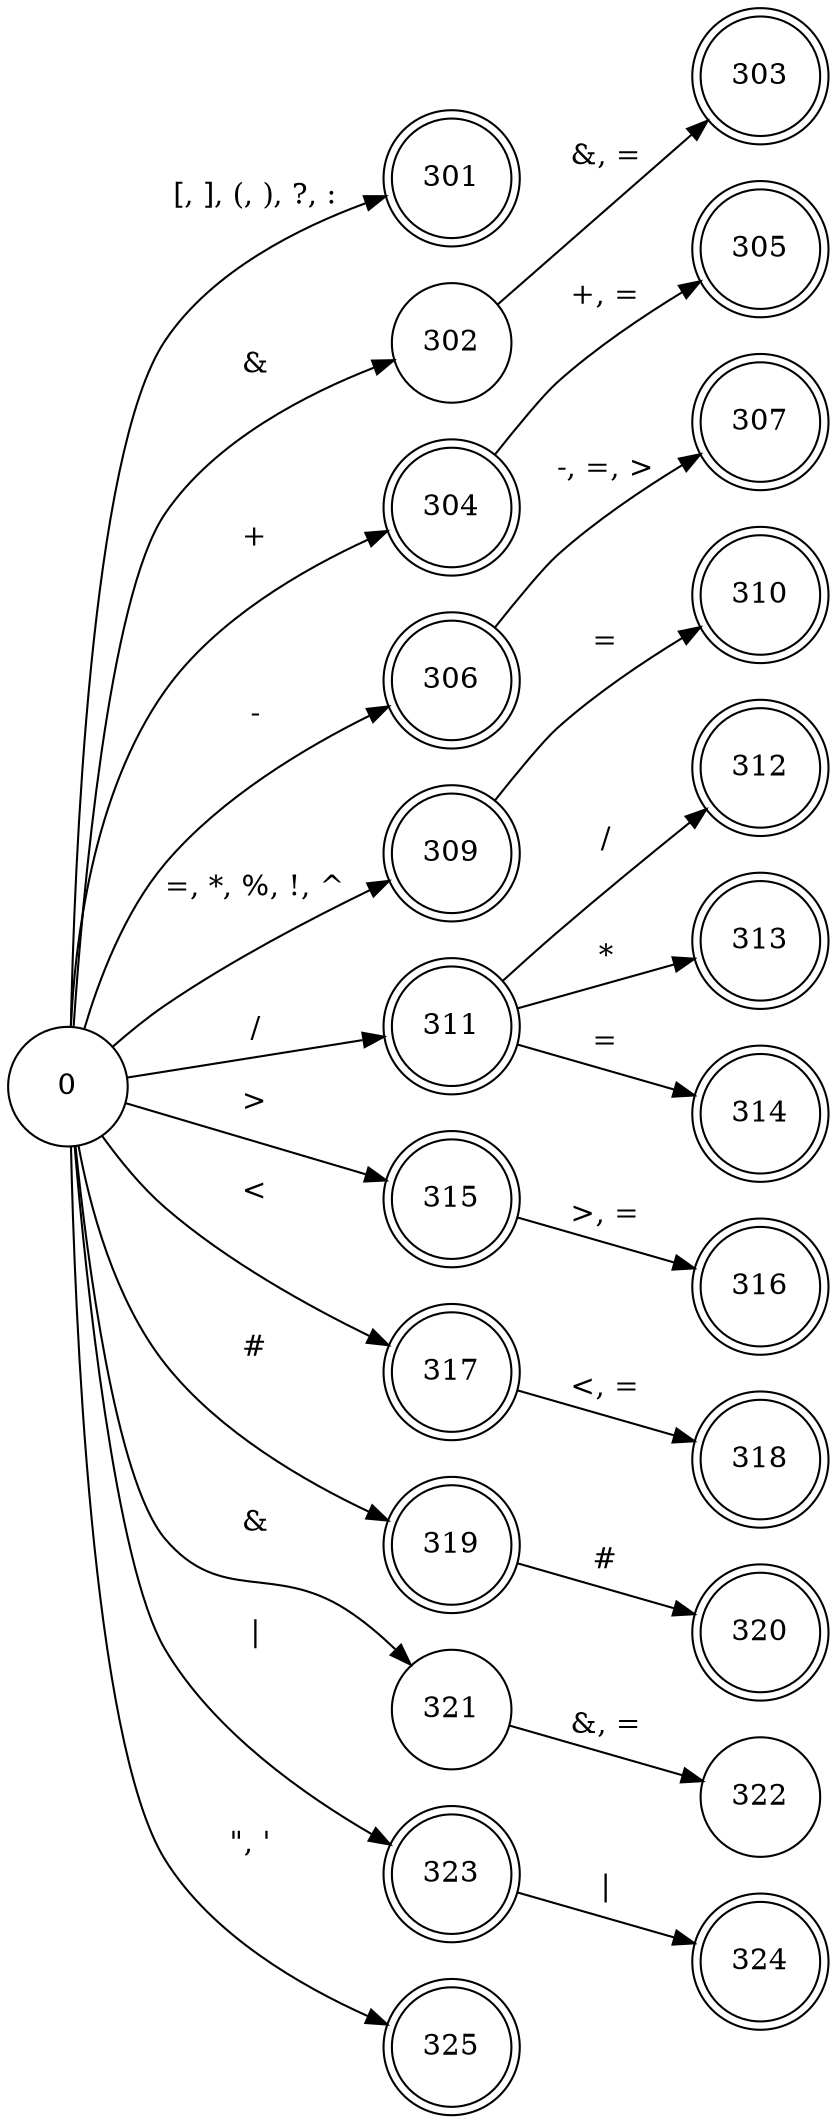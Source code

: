 digraph{
    rankdir = LR
    node [shape = circle]

    "  0  " -> 301 [label = "[, ], (, ), ?, :"]
    301 [shape = doublecircle]
    "  0  " -> 302 [label = "&"]
    302 -> 303 [label = "&, ="]
    303 [shape = doublecircle]
    "  0  " -> 304 [label = "+"]
    304 -> 305 [label = "+, ="]
    304 [shape = doublecircle]
    305 [shape = doublecircle]
    "  0  " -> 306 [label = "-"]
    306 -> 307 [label = "-, =, >"]
    306 [shape = doublecircle]
    307 [shape = doublecircle]
    "  0  " -> 309 [label = "=, *, %, !, ^"]
    309 ->310 [label = "="]
    309 [shape = doublecircle]
    310 [shape = doublecircle]
    "  0  " -> 311 [label = "/"]
    311 -> 312 [label = "/"]
    311 -> 313 [label = "*"]
    311 -> 314 [label = "="]
    311 [shape = doublecircle]
    312 [shape = doublecircle]
    313 [shape = doublecircle]
    314 [shape = doublecircle]
    "  0  " -> 315 [label = ">"]
    315 -> 316 [label = ">, ="]
    315 [shape = doublecircle]
    316 [shape = doublecircle]
    "  0  " -> 317 [label = "<"]
    317 -> 318 [label = "<, ="]
    317 [shape = doublecircle]
    318 [shape = doublecircle]
    "  0  " -> 319 [label = "#"]
    319 -> 320 [label = "#"]
    319 [shape = doublecircle]
    320 [shape = doublecircle]
    "  0  " -> 321 [label = "&"]
    321 -> 322 [label = "&, ="]
    "  0  " -> 323 [label = "|"]
    323 -> 324 [label = "|"]
    323 [shape = doublecircle]
    324 [shape = doublecircle]
    "  0  " -> 325 [label = "\", \' "]
    325 [shape = doublecircle]
}